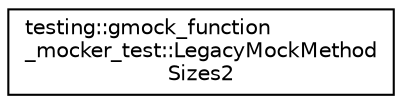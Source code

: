 digraph "Graphical Class Hierarchy"
{
 // LATEX_PDF_SIZE
  edge [fontname="Helvetica",fontsize="10",labelfontname="Helvetica",labelfontsize="10"];
  node [fontname="Helvetica",fontsize="10",shape=record];
  rankdir="LR";
  Node0 [label="testing::gmock_function\l_mocker_test::LegacyMockMethod\lSizes2",height=0.2,width=0.4,color="black", fillcolor="white", style="filled",URL="$structtesting_1_1gmock__function__mocker__test_1_1LegacyMockMethodSizes2.html",tooltip=" "];
}
